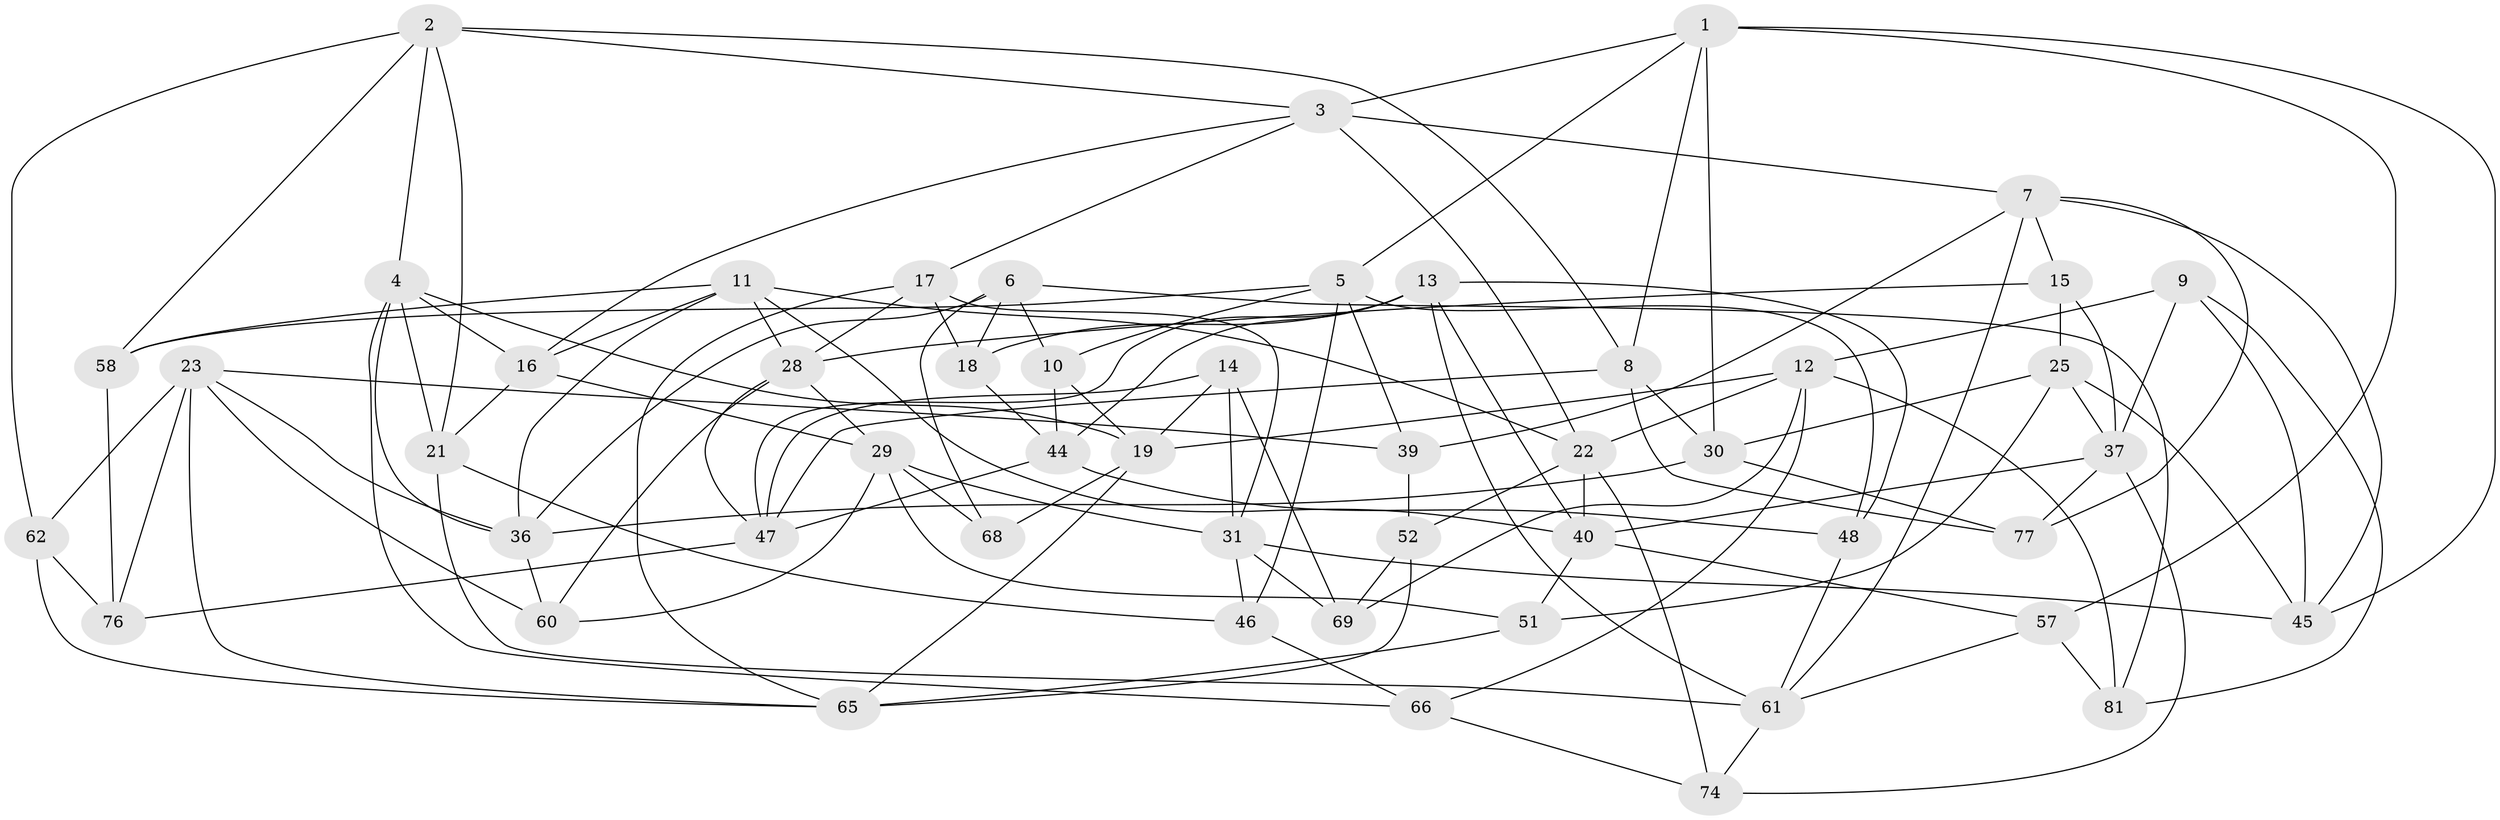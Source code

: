 // Generated by graph-tools (version 1.1) at 2025/24/03/03/25 07:24:22]
// undirected, 51 vertices, 127 edges
graph export_dot {
graph [start="1"]
  node [color=gray90,style=filled];
  1 [super="+50"];
  2 [super="+24"];
  3 [super="+54"];
  4 [super="+75"];
  5 [super="+35"];
  6 [super="+32"];
  7 [super="+20"];
  8 [super="+26"];
  9;
  10;
  11 [super="+79"];
  12 [super="+34"];
  13 [super="+59"];
  14;
  15;
  16 [super="+67"];
  17 [super="+73"];
  18 [super="+64"];
  19 [super="+42"];
  21 [super="+27"];
  22 [super="+63"];
  23 [super="+33"];
  25 [super="+38"];
  28 [super="+53"];
  29 [super="+43"];
  30 [super="+72"];
  31 [super="+82"];
  36 [super="+55"];
  37 [super="+56"];
  39;
  40 [super="+41"];
  44 [super="+78"];
  45 [super="+80"];
  46;
  47 [super="+49"];
  48;
  51;
  52;
  57;
  58;
  60;
  61 [super="+70"];
  62;
  65 [super="+71"];
  66;
  68;
  69;
  74;
  76;
  77;
  81;
  1 -- 8;
  1 -- 30;
  1 -- 3;
  1 -- 57;
  1 -- 5;
  1 -- 45;
  2 -- 21;
  2 -- 4;
  2 -- 58;
  2 -- 62;
  2 -- 3;
  2 -- 8;
  3 -- 22;
  3 -- 16;
  3 -- 17;
  3 -- 7;
  4 -- 66;
  4 -- 16;
  4 -- 19;
  4 -- 36;
  4 -- 21;
  5 -- 48;
  5 -- 39;
  5 -- 46;
  5 -- 10;
  5 -- 58;
  6 -- 68 [weight=2];
  6 -- 81;
  6 -- 10;
  6 -- 18;
  6 -- 36;
  7 -- 39;
  7 -- 77;
  7 -- 15;
  7 -- 45;
  7 -- 61;
  8 -- 30 [weight=2];
  8 -- 77;
  8 -- 47;
  9 -- 12;
  9 -- 81;
  9 -- 37;
  9 -- 45;
  10 -- 44;
  10 -- 19;
  11 -- 40;
  11 -- 58;
  11 -- 28;
  11 -- 22;
  11 -- 36;
  11 -- 16;
  12 -- 69;
  12 -- 81;
  12 -- 66;
  12 -- 19;
  12 -- 22;
  13 -- 48;
  13 -- 61;
  13 -- 40;
  13 -- 44;
  13 -- 47;
  13 -- 18;
  14 -- 69;
  14 -- 31;
  14 -- 19;
  14 -- 47;
  15 -- 37;
  15 -- 25;
  15 -- 28;
  16 -- 21 [weight=2];
  16 -- 29;
  17 -- 18 [weight=2];
  17 -- 65;
  17 -- 28;
  17 -- 31;
  18 -- 44 [weight=2];
  19 -- 65;
  19 -- 68;
  21 -- 46;
  21 -- 61;
  22 -- 74;
  22 -- 40;
  22 -- 52;
  23 -- 60;
  23 -- 39;
  23 -- 62;
  23 -- 65;
  23 -- 76;
  23 -- 36;
  25 -- 45 [weight=2];
  25 -- 51;
  25 -- 30;
  25 -- 37;
  28 -- 47;
  28 -- 60;
  28 -- 29;
  29 -- 60;
  29 -- 51;
  29 -- 31;
  29 -- 68;
  30 -- 77;
  30 -- 36;
  31 -- 69;
  31 -- 45;
  31 -- 46;
  36 -- 60;
  37 -- 77;
  37 -- 40;
  37 -- 74;
  39 -- 52;
  40 -- 57;
  40 -- 51;
  44 -- 48;
  44 -- 47;
  46 -- 66;
  47 -- 76;
  48 -- 61;
  51 -- 65;
  52 -- 69;
  52 -- 65;
  57 -- 81;
  57 -- 61;
  58 -- 76;
  61 -- 74;
  62 -- 76;
  62 -- 65;
  66 -- 74;
}
